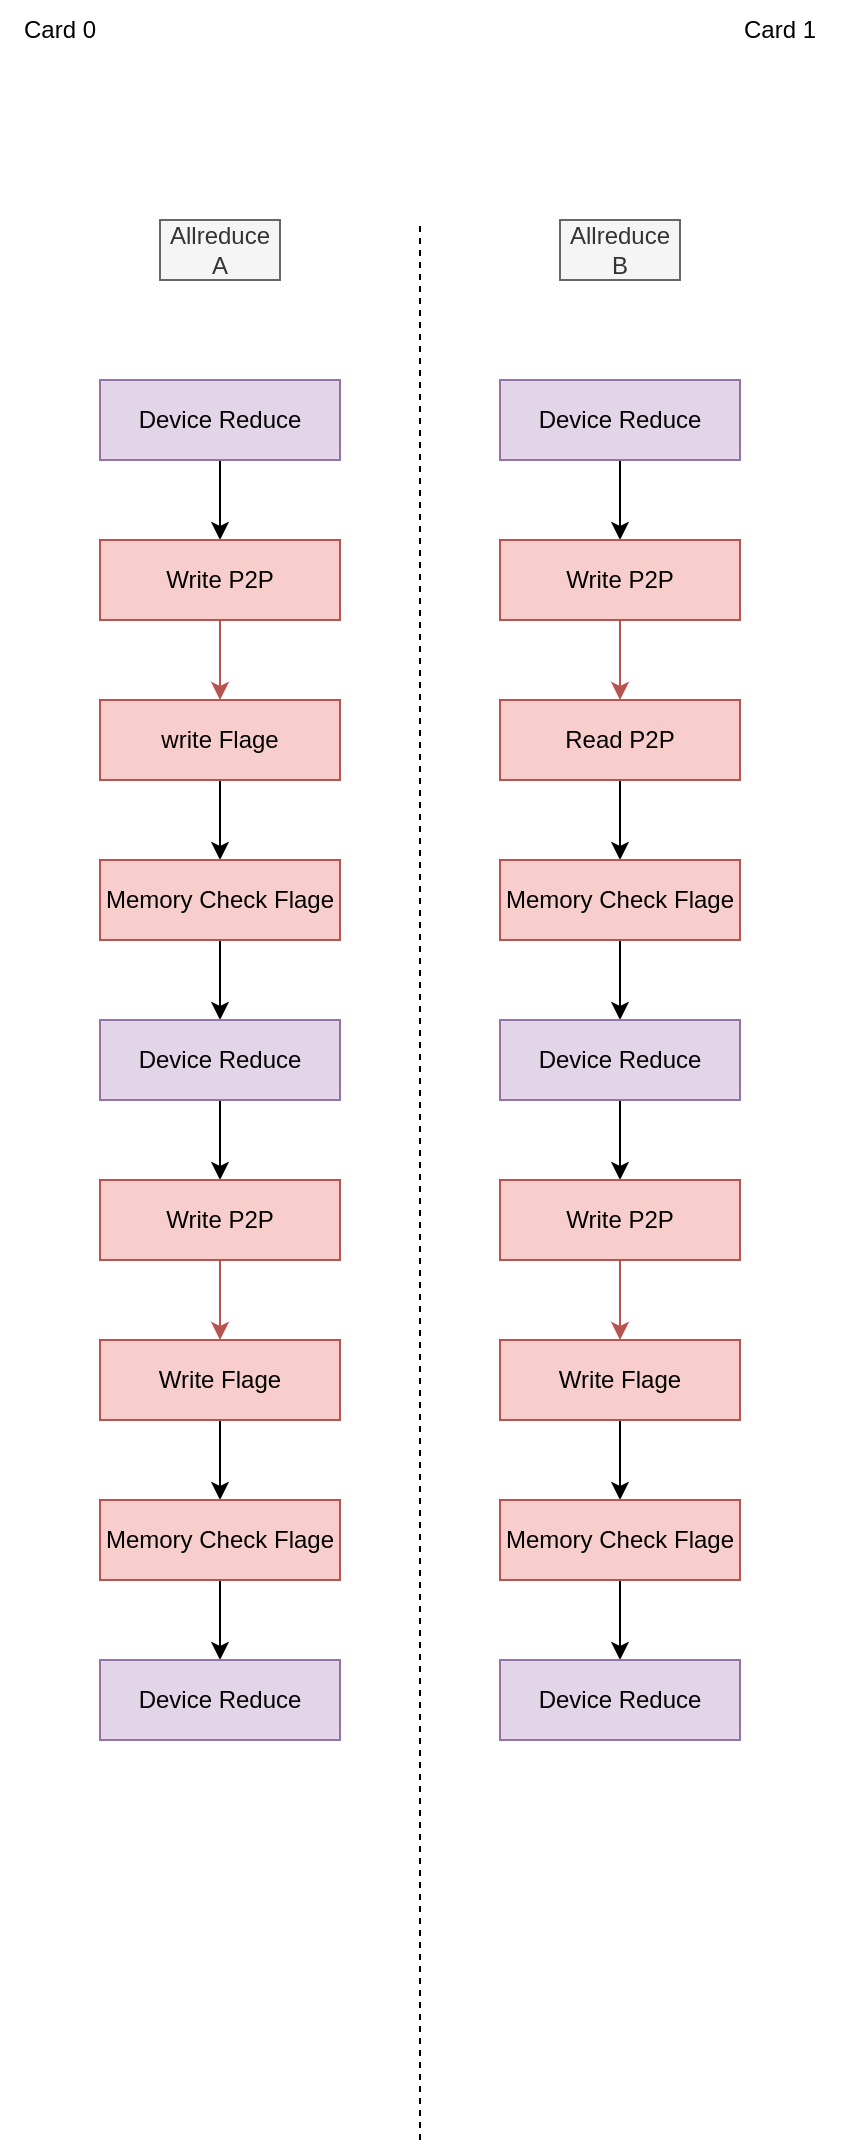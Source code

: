 <mxfile version="21.6.6" type="github">
  <diagram name="Page-1" id="uNbcob3fMyuhYD2jePh7">
    <mxGraphModel dx="823" dy="539" grid="1" gridSize="10" guides="1" tooltips="1" connect="1" arrows="1" fold="1" page="1" pageScale="1" pageWidth="850" pageHeight="1100" math="0" shadow="0">
      <root>
        <mxCell id="0" />
        <mxCell id="1" parent="0" />
        <mxCell id="12-pQkPCJ5uMw9uzVMLO-1" value="" style="endArrow=none;dashed=1;html=1;rounded=0;" parent="1" edge="1">
          <mxGeometry width="50" height="50" relative="1" as="geometry">
            <mxPoint x="440" y="1080" as="sourcePoint" />
            <mxPoint x="440" y="120" as="targetPoint" />
          </mxGeometry>
        </mxCell>
        <mxCell id="12-pQkPCJ5uMw9uzVMLO-2" value="" style="edgeStyle=orthogonalEdgeStyle;rounded=0;orthogonalLoop=1;jettySize=auto;html=1;fillColor=#d5e8d4;strokeColor=#000000;" parent="1" source="12-pQkPCJ5uMw9uzVMLO-3" target="12-pQkPCJ5uMw9uzVMLO-5" edge="1">
          <mxGeometry relative="1" as="geometry" />
        </mxCell>
        <mxCell id="12-pQkPCJ5uMw9uzVMLO-3" value="Device Reduce" style="rounded=0;whiteSpace=wrap;html=1;fillColor=#e1d5e7;strokeColor=#9673a6;" parent="1" vertex="1">
          <mxGeometry x="280" y="200" width="120" height="40" as="geometry" />
        </mxCell>
        <mxCell id="12-pQkPCJ5uMw9uzVMLO-4" value="" style="edgeStyle=orthogonalEdgeStyle;rounded=0;orthogonalLoop=1;jettySize=auto;html=1;fillColor=#f8cecc;strokeColor=#b85450;" parent="1" source="12-pQkPCJ5uMw9uzVMLO-5" target="12-pQkPCJ5uMw9uzVMLO-7" edge="1">
          <mxGeometry relative="1" as="geometry" />
        </mxCell>
        <mxCell id="12-pQkPCJ5uMw9uzVMLO-5" value="Write P2P" style="rounded=0;whiteSpace=wrap;html=1;fillColor=#f8cecc;strokeColor=#b85450;" parent="1" vertex="1">
          <mxGeometry x="280" y="280" width="120" height="40" as="geometry" />
        </mxCell>
        <mxCell id="OhAZe7ZinEby8YeY_FLd-4" value="" style="edgeStyle=orthogonalEdgeStyle;rounded=0;orthogonalLoop=1;jettySize=auto;html=1;" edge="1" parent="1" source="12-pQkPCJ5uMw9uzVMLO-7" target="12-pQkPCJ5uMw9uzVMLO-11">
          <mxGeometry relative="1" as="geometry" />
        </mxCell>
        <mxCell id="12-pQkPCJ5uMw9uzVMLO-7" value="write Flage" style="rounded=0;whiteSpace=wrap;html=1;fillColor=#f8cecc;strokeColor=#b85450;" parent="1" vertex="1">
          <mxGeometry x="280" y="360" width="120" height="40" as="geometry" />
        </mxCell>
        <mxCell id="12-pQkPCJ5uMw9uzVMLO-10" value="" style="edgeStyle=orthogonalEdgeStyle;rounded=0;orthogonalLoop=1;jettySize=auto;html=1;fillColor=#d5e8d4;strokeColor=#000000;" parent="1" source="12-pQkPCJ5uMw9uzVMLO-11" target="12-pQkPCJ5uMw9uzVMLO-13" edge="1">
          <mxGeometry relative="1" as="geometry" />
        </mxCell>
        <mxCell id="12-pQkPCJ5uMw9uzVMLO-11" value="Memory Check Flage" style="rounded=0;whiteSpace=wrap;html=1;fillColor=#f8cecc;strokeColor=#b85450;" parent="1" vertex="1">
          <mxGeometry x="280" y="440" width="120" height="40" as="geometry" />
        </mxCell>
        <mxCell id="12-pQkPCJ5uMw9uzVMLO-12" value="" style="edgeStyle=orthogonalEdgeStyle;rounded=0;orthogonalLoop=1;jettySize=auto;html=1;" parent="1" source="12-pQkPCJ5uMw9uzVMLO-13" target="12-pQkPCJ5uMw9uzVMLO-31" edge="1">
          <mxGeometry relative="1" as="geometry" />
        </mxCell>
        <mxCell id="12-pQkPCJ5uMw9uzVMLO-13" value="Device Reduce" style="rounded=0;whiteSpace=wrap;html=1;fillColor=#e1d5e7;strokeColor=#9673a6;" parent="1" vertex="1">
          <mxGeometry x="280" y="520" width="120" height="40" as="geometry" />
        </mxCell>
        <mxCell id="12-pQkPCJ5uMw9uzVMLO-14" value="" style="edgeStyle=orthogonalEdgeStyle;rounded=0;orthogonalLoop=1;jettySize=auto;html=1;fillColor=#d5e8d4;strokeColor=#000000;" parent="1" source="12-pQkPCJ5uMw9uzVMLO-15" target="12-pQkPCJ5uMw9uzVMLO-17" edge="1">
          <mxGeometry relative="1" as="geometry" />
        </mxCell>
        <mxCell id="12-pQkPCJ5uMw9uzVMLO-15" value="Device Reduce" style="rounded=0;whiteSpace=wrap;html=1;fillColor=#e1d5e7;strokeColor=#9673a6;" parent="1" vertex="1">
          <mxGeometry x="480" y="200" width="120" height="40" as="geometry" />
        </mxCell>
        <mxCell id="12-pQkPCJ5uMw9uzVMLO-16" value="" style="edgeStyle=orthogonalEdgeStyle;rounded=0;orthogonalLoop=1;jettySize=auto;html=1;fillColor=#f8cecc;strokeColor=#b85450;" parent="1" source="12-pQkPCJ5uMw9uzVMLO-17" target="12-pQkPCJ5uMw9uzVMLO-19" edge="1">
          <mxGeometry relative="1" as="geometry" />
        </mxCell>
        <mxCell id="12-pQkPCJ5uMw9uzVMLO-17" value="Write P2P" style="rounded=0;whiteSpace=wrap;html=1;fillColor=#f8cecc;strokeColor=#b85450;" parent="1" vertex="1">
          <mxGeometry x="480" y="280" width="120" height="40" as="geometry" />
        </mxCell>
        <mxCell id="OhAZe7ZinEby8YeY_FLd-3" value="" style="edgeStyle=orthogonalEdgeStyle;rounded=0;orthogonalLoop=1;jettySize=auto;html=1;" edge="1" parent="1" source="12-pQkPCJ5uMw9uzVMLO-19" target="12-pQkPCJ5uMw9uzVMLO-23">
          <mxGeometry relative="1" as="geometry" />
        </mxCell>
        <mxCell id="12-pQkPCJ5uMw9uzVMLO-19" value="Read P2P" style="rounded=0;whiteSpace=wrap;html=1;fillColor=#f8cecc;strokeColor=#b85450;" parent="1" vertex="1">
          <mxGeometry x="480" y="360" width="120" height="40" as="geometry" />
        </mxCell>
        <mxCell id="12-pQkPCJ5uMw9uzVMLO-22" value="" style="edgeStyle=orthogonalEdgeStyle;rounded=0;orthogonalLoop=1;jettySize=auto;html=1;fillColor=#d5e8d4;strokeColor=#000000;" parent="1" source="12-pQkPCJ5uMw9uzVMLO-23" target="12-pQkPCJ5uMw9uzVMLO-25" edge="1">
          <mxGeometry relative="1" as="geometry" />
        </mxCell>
        <mxCell id="12-pQkPCJ5uMw9uzVMLO-23" value="Memory Check Flage" style="rounded=0;whiteSpace=wrap;html=1;fillColor=#f8cecc;strokeColor=#b85450;" parent="1" vertex="1">
          <mxGeometry x="480" y="440" width="120" height="40" as="geometry" />
        </mxCell>
        <mxCell id="12-pQkPCJ5uMw9uzVMLO-24" value="" style="edgeStyle=orthogonalEdgeStyle;rounded=0;orthogonalLoop=1;jettySize=auto;html=1;" parent="1" source="12-pQkPCJ5uMw9uzVMLO-25" target="12-pQkPCJ5uMw9uzVMLO-40" edge="1">
          <mxGeometry relative="1" as="geometry" />
        </mxCell>
        <mxCell id="12-pQkPCJ5uMw9uzVMLO-25" value="Device Reduce" style="rounded=0;whiteSpace=wrap;html=1;fillColor=#e1d5e7;strokeColor=#9673a6;" parent="1" vertex="1">
          <mxGeometry x="480" y="520" width="120" height="40" as="geometry" />
        </mxCell>
        <mxCell id="12-pQkPCJ5uMw9uzVMLO-26" value="Allreduce&lt;br&gt;B" style="text;html=1;strokeColor=#666666;fillColor=#f5f5f5;align=center;verticalAlign=middle;whiteSpace=wrap;rounded=0;fontColor=#333333;" parent="1" vertex="1">
          <mxGeometry x="510" y="120" width="60" height="30" as="geometry" />
        </mxCell>
        <mxCell id="12-pQkPCJ5uMw9uzVMLO-27" value="Allreduce&lt;br&gt;A" style="text;html=1;strokeColor=#666666;fillColor=#f5f5f5;align=center;verticalAlign=middle;whiteSpace=wrap;rounded=0;fontColor=#333333;" parent="1" vertex="1">
          <mxGeometry x="310" y="120" width="60" height="30" as="geometry" />
        </mxCell>
        <mxCell id="12-pQkPCJ5uMw9uzVMLO-28" value="Card 0" style="text;html=1;strokeColor=none;fillColor=none;align=center;verticalAlign=middle;whiteSpace=wrap;rounded=0;" parent="1" vertex="1">
          <mxGeometry x="230" y="10" width="60" height="30" as="geometry" />
        </mxCell>
        <mxCell id="12-pQkPCJ5uMw9uzVMLO-29" value="Card 1" style="text;html=1;strokeColor=none;fillColor=none;align=center;verticalAlign=middle;whiteSpace=wrap;rounded=0;" parent="1" vertex="1">
          <mxGeometry x="590" y="10" width="60" height="30" as="geometry" />
        </mxCell>
        <mxCell id="12-pQkPCJ5uMw9uzVMLO-30" value="" style="edgeStyle=orthogonalEdgeStyle;rounded=0;orthogonalLoop=1;jettySize=auto;html=1;fillColor=#f8cecc;strokeColor=#b85450;" parent="1" source="12-pQkPCJ5uMw9uzVMLO-31" target="12-pQkPCJ5uMw9uzVMLO-33" edge="1">
          <mxGeometry relative="1" as="geometry" />
        </mxCell>
        <mxCell id="12-pQkPCJ5uMw9uzVMLO-31" value="Write P2P" style="rounded=0;whiteSpace=wrap;html=1;fillColor=#f8cecc;strokeColor=#b85450;" parent="1" vertex="1">
          <mxGeometry x="280" y="600" width="120" height="40" as="geometry" />
        </mxCell>
        <mxCell id="OhAZe7ZinEby8YeY_FLd-2" value="" style="edgeStyle=orthogonalEdgeStyle;rounded=0;orthogonalLoop=1;jettySize=auto;html=1;" edge="1" parent="1" source="12-pQkPCJ5uMw9uzVMLO-33" target="12-pQkPCJ5uMw9uzVMLO-37">
          <mxGeometry relative="1" as="geometry" />
        </mxCell>
        <mxCell id="12-pQkPCJ5uMw9uzVMLO-33" value="Write Flage" style="rounded=0;whiteSpace=wrap;html=1;fillColor=#f8cecc;strokeColor=#b85450;" parent="1" vertex="1">
          <mxGeometry x="280" y="680" width="120" height="40" as="geometry" />
        </mxCell>
        <mxCell id="12-pQkPCJ5uMw9uzVMLO-36" value="" style="edgeStyle=orthogonalEdgeStyle;rounded=0;orthogonalLoop=1;jettySize=auto;html=1;fillColor=#d5e8d4;strokeColor=#000000;" parent="1" source="12-pQkPCJ5uMw9uzVMLO-37" target="12-pQkPCJ5uMw9uzVMLO-38" edge="1">
          <mxGeometry relative="1" as="geometry" />
        </mxCell>
        <mxCell id="12-pQkPCJ5uMw9uzVMLO-37" value="Memory Check Flage" style="rounded=0;whiteSpace=wrap;html=1;fillColor=#f8cecc;strokeColor=#b85450;" parent="1" vertex="1">
          <mxGeometry x="280" y="760" width="120" height="40" as="geometry" />
        </mxCell>
        <mxCell id="12-pQkPCJ5uMw9uzVMLO-38" value="Device Reduce" style="rounded=0;whiteSpace=wrap;html=1;fillColor=#e1d5e7;strokeColor=#9673a6;" parent="1" vertex="1">
          <mxGeometry x="280" y="840" width="120" height="40" as="geometry" />
        </mxCell>
        <mxCell id="12-pQkPCJ5uMw9uzVMLO-39" value="" style="edgeStyle=orthogonalEdgeStyle;rounded=0;orthogonalLoop=1;jettySize=auto;html=1;fillColor=#f8cecc;strokeColor=#b85450;" parent="1" source="12-pQkPCJ5uMw9uzVMLO-40" target="12-pQkPCJ5uMw9uzVMLO-42" edge="1">
          <mxGeometry relative="1" as="geometry" />
        </mxCell>
        <mxCell id="12-pQkPCJ5uMw9uzVMLO-40" value="Write P2P" style="rounded=0;whiteSpace=wrap;html=1;fillColor=#f8cecc;strokeColor=#b85450;" parent="1" vertex="1">
          <mxGeometry x="480" y="600" width="120" height="40" as="geometry" />
        </mxCell>
        <mxCell id="OhAZe7ZinEby8YeY_FLd-1" value="" style="edgeStyle=orthogonalEdgeStyle;rounded=0;orthogonalLoop=1;jettySize=auto;html=1;" edge="1" parent="1" source="12-pQkPCJ5uMw9uzVMLO-42" target="12-pQkPCJ5uMw9uzVMLO-46">
          <mxGeometry relative="1" as="geometry" />
        </mxCell>
        <mxCell id="12-pQkPCJ5uMw9uzVMLO-42" value="Write Flage" style="rounded=0;whiteSpace=wrap;html=1;fillColor=#f8cecc;strokeColor=#b85450;" parent="1" vertex="1">
          <mxGeometry x="480" y="680" width="120" height="40" as="geometry" />
        </mxCell>
        <mxCell id="12-pQkPCJ5uMw9uzVMLO-45" value="" style="edgeStyle=orthogonalEdgeStyle;rounded=0;orthogonalLoop=1;jettySize=auto;html=1;fillColor=#d5e8d4;strokeColor=#000000;" parent="1" source="12-pQkPCJ5uMw9uzVMLO-46" target="12-pQkPCJ5uMw9uzVMLO-47" edge="1">
          <mxGeometry relative="1" as="geometry" />
        </mxCell>
        <mxCell id="12-pQkPCJ5uMw9uzVMLO-46" value="Memory Check Flage" style="rounded=0;whiteSpace=wrap;html=1;fillColor=#f8cecc;strokeColor=#b85450;" parent="1" vertex="1">
          <mxGeometry x="480" y="760" width="120" height="40" as="geometry" />
        </mxCell>
        <mxCell id="12-pQkPCJ5uMw9uzVMLO-47" value="Device Reduce" style="rounded=0;whiteSpace=wrap;html=1;fillColor=#e1d5e7;strokeColor=#9673a6;" parent="1" vertex="1">
          <mxGeometry x="480" y="840" width="120" height="40" as="geometry" />
        </mxCell>
      </root>
    </mxGraphModel>
  </diagram>
</mxfile>
